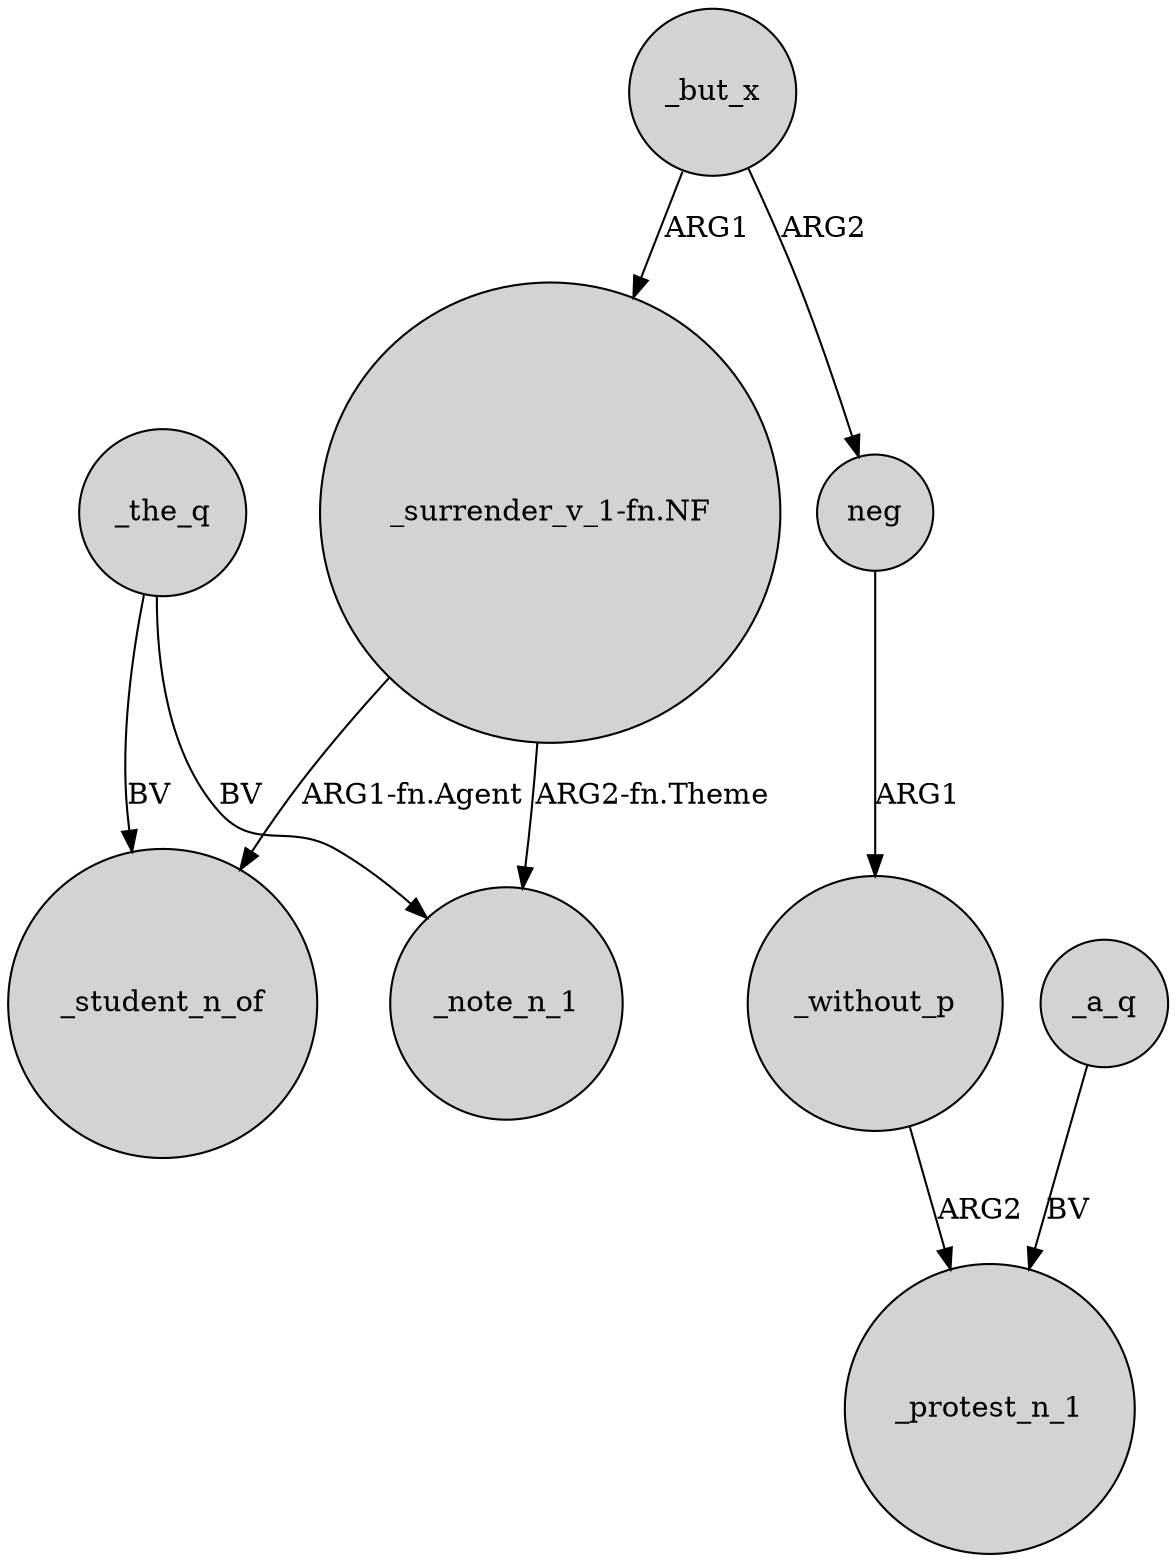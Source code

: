 digraph {
	node [shape=circle style=filled]
	"_surrender_v_1-fn.NF" -> _student_n_of [label="ARG1-fn.Agent"]
	_without_p -> _protest_n_1 [label=ARG2]
	_but_x -> neg [label=ARG2]
	"_surrender_v_1-fn.NF" -> _note_n_1 [label="ARG2-fn.Theme"]
	_a_q -> _protest_n_1 [label=BV]
	_the_q -> _note_n_1 [label=BV]
	neg -> _without_p [label=ARG1]
	_the_q -> _student_n_of [label=BV]
	_but_x -> "_surrender_v_1-fn.NF" [label=ARG1]
}
